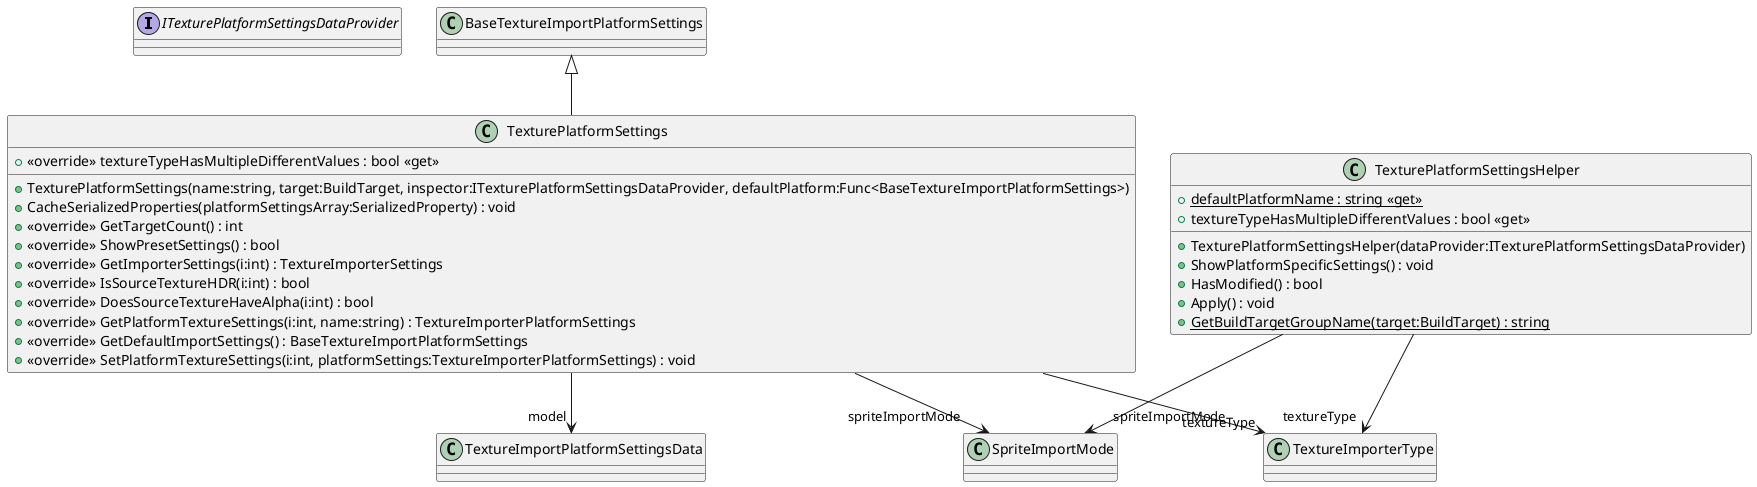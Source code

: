 @startuml
interface ITexturePlatformSettingsDataProvider {
}
class TexturePlatformSettings {
    + TexturePlatformSettings(name:string, target:BuildTarget, inspector:ITexturePlatformSettingsDataProvider, defaultPlatform:Func<BaseTextureImportPlatformSettings>)
    + CacheSerializedProperties(platformSettingsArray:SerializedProperty) : void
    + <<override>> textureTypeHasMultipleDifferentValues : bool <<get>>
    + <<override>> GetTargetCount() : int
    + <<override>> ShowPresetSettings() : bool
    + <<override>> GetImporterSettings(i:int) : TextureImporterSettings
    + <<override>> IsSourceTextureHDR(i:int) : bool
    + <<override>> DoesSourceTextureHaveAlpha(i:int) : bool
    + <<override>> GetPlatformTextureSettings(i:int, name:string) : TextureImporterPlatformSettings
    + <<override>> GetDefaultImportSettings() : BaseTextureImportPlatformSettings
    + <<override>> SetPlatformTextureSettings(i:int, platformSettings:TextureImporterPlatformSettings) : void
}
class TexturePlatformSettingsHelper {
    + TexturePlatformSettingsHelper(dataProvider:ITexturePlatformSettingsDataProvider)
    + {static} defaultPlatformName : string <<get>>
    + textureTypeHasMultipleDifferentValues : bool <<get>>
    + ShowPlatformSpecificSettings() : void
    + HasModified() : bool
    + Apply() : void
    + {static} GetBuildTargetGroupName(target:BuildTarget) : string
}
BaseTextureImportPlatformSettings <|-- TexturePlatformSettings
TexturePlatformSettings --> "model" TextureImportPlatformSettingsData
TexturePlatformSettings --> "textureType" TextureImporterType
TexturePlatformSettings --> "spriteImportMode" SpriteImportMode
TexturePlatformSettingsHelper --> "spriteImportMode" SpriteImportMode
TexturePlatformSettingsHelper --> "textureType" TextureImporterType
@enduml
